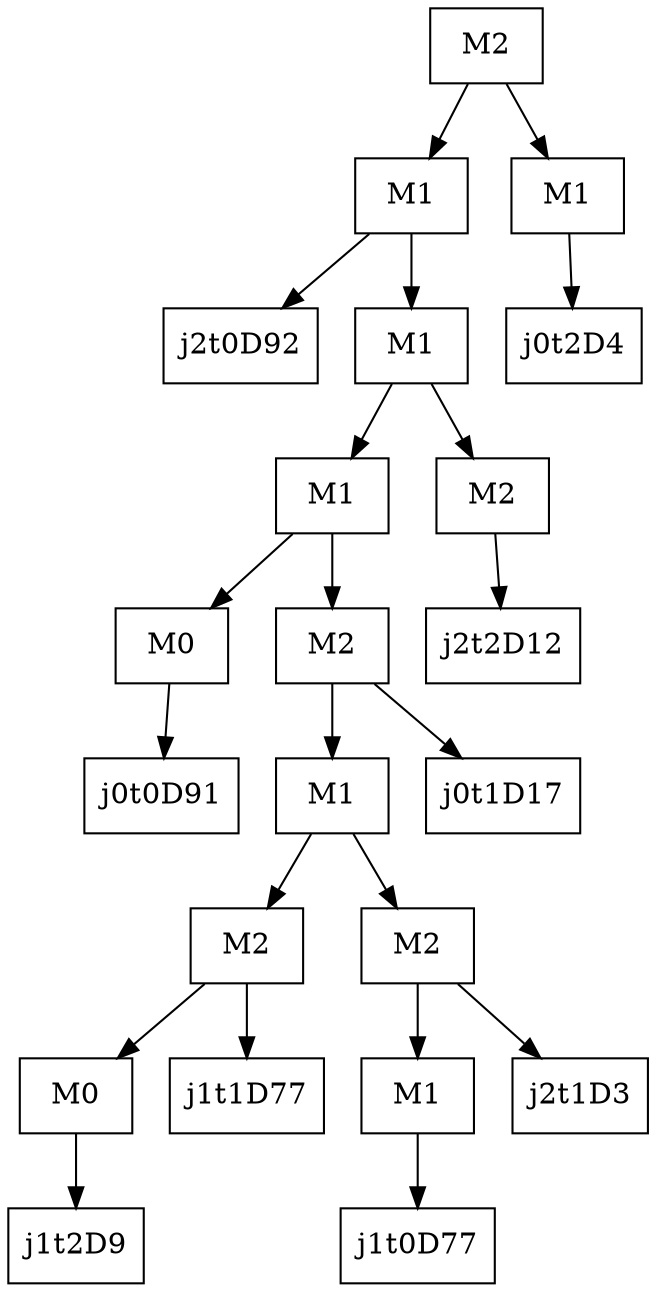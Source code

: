 digraph g {
graph [ordering=out];
node [shape=rectangle];
n[label = "M2"];
n0[label = "M1"];
n00[label = "j2t0D92"];
n0 -> n00;
n01[label = "M1"];
n010[label = "M1"];
n0100[label = "M0"];
n01000[label = "j0t0D91"];
n0100 -> n01000;
n010 -> n0100;
n0101[label = "M2"];
n01010[label = "M1"];
n010100[label = "M2"];
n0101000[label = "M0"];
n01010000[label = "j1t2D9"];
n0101000 -> n01010000;
n010100 -> n0101000;
n0101001[label = "j1t1D77"];
n010100 -> n0101001;
n01010 -> n010100;
n010101[label = "M2"];
n0101010[label = "M1"];
n01010100[label = "j1t0D77"];
n0101010 -> n01010100;
n010101 -> n0101010;
n0101011[label = "j2t1D3"];
n010101 -> n0101011;
n01010 -> n010101;
n0101 -> n01010;
n01011[label = "j0t1D17"];
n0101 -> n01011;
n010 -> n0101;
n01 -> n010;
n011[label = "M2"];
n0110[label = "j2t2D12"];
n011 -> n0110;
n01 -> n011;
n0 -> n01;
n -> n0;
n1[label = "M1"];
n10[label = "j0t2D4"];
n1 -> n10;
n -> n1;
}

